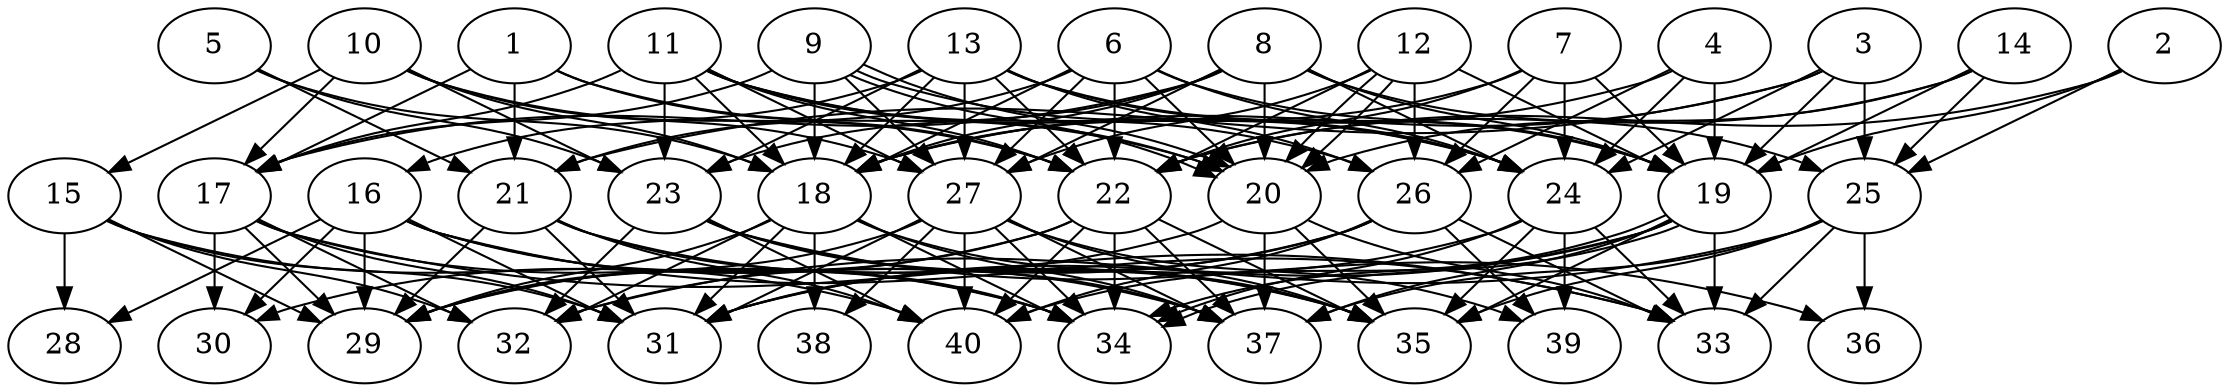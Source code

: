 // DAG automatically generated by daggen at Thu Oct  3 14:06:50 2019
// ./daggen --dot -n 40 --ccr 0.4 --fat 0.7 --regular 0.9 --density 0.7 --mindata 5242880 --maxdata 52428800 
digraph G {
  1 [size="125475840", alpha="0.11", expect_size="50190336"] 
  1 -> 17 [size ="50190336"]
  1 -> 20 [size ="50190336"]
  1 -> 21 [size ="50190336"]
  1 -> 22 [size ="50190336"]
  2 [size="107550720", alpha="0.02", expect_size="43020288"] 
  2 -> 19 [size ="43020288"]
  2 -> 22 [size ="43020288"]
  2 -> 25 [size ="43020288"]
  3 [size="23585280", alpha="0.02", expect_size="9434112"] 
  3 -> 18 [size ="9434112"]
  3 -> 19 [size ="9434112"]
  3 -> 21 [size ="9434112"]
  3 -> 24 [size ="9434112"]
  3 -> 25 [size ="9434112"]
  4 [size="88491520", alpha="0.09", expect_size="35396608"] 
  4 -> 18 [size ="35396608"]
  4 -> 19 [size ="35396608"]
  4 -> 24 [size ="35396608"]
  4 -> 26 [size ="35396608"]
  5 [size="61473280", alpha="0.19", expect_size="24589312"] 
  5 -> 18 [size ="24589312"]
  5 -> 21 [size ="24589312"]
  5 -> 23 [size ="24589312"]
  6 [size="74654720", alpha="0.15", expect_size="29861888"] 
  6 -> 18 [size ="29861888"]
  6 -> 19 [size ="29861888"]
  6 -> 20 [size ="29861888"]
  6 -> 21 [size ="29861888"]
  6 -> 22 [size ="29861888"]
  6 -> 24 [size ="29861888"]
  6 -> 27 [size ="29861888"]
  7 [size="63178240", alpha="0.16", expect_size="25271296"] 
  7 -> 18 [size ="25271296"]
  7 -> 19 [size ="25271296"]
  7 -> 22 [size ="25271296"]
  7 -> 24 [size ="25271296"]
  7 -> 26 [size ="25271296"]
  8 [size="90659840", alpha="0.11", expect_size="36263936"] 
  8 -> 17 [size ="36263936"]
  8 -> 18 [size ="36263936"]
  8 -> 19 [size ="36263936"]
  8 -> 20 [size ="36263936"]
  8 -> 23 [size ="36263936"]
  8 -> 24 [size ="36263936"]
  8 -> 25 [size ="36263936"]
  8 -> 27 [size ="36263936"]
  9 [size="50716160", alpha="0.14", expect_size="20286464"] 
  9 -> 17 [size ="20286464"]
  9 -> 18 [size ="20286464"]
  9 -> 20 [size ="20286464"]
  9 -> 20 [size ="20286464"]
  9 -> 24 [size ="20286464"]
  9 -> 27 [size ="20286464"]
  10 [size="82979840", alpha="0.11", expect_size="33191936"] 
  10 -> 15 [size ="33191936"]
  10 -> 17 [size ="33191936"]
  10 -> 18 [size ="33191936"]
  10 -> 22 [size ="33191936"]
  10 -> 23 [size ="33191936"]
  10 -> 27 [size ="33191936"]
  11 [size="47631360", alpha="0.02", expect_size="19052544"] 
  11 -> 17 [size ="19052544"]
  11 -> 18 [size ="19052544"]
  11 -> 20 [size ="19052544"]
  11 -> 22 [size ="19052544"]
  11 -> 23 [size ="19052544"]
  11 -> 24 [size ="19052544"]
  11 -> 26 [size ="19052544"]
  11 -> 27 [size ="19052544"]
  12 [size="113341440", alpha="0.19", expect_size="45336576"] 
  12 -> 19 [size ="45336576"]
  12 -> 20 [size ="45336576"]
  12 -> 20 [size ="45336576"]
  12 -> 22 [size ="45336576"]
  12 -> 26 [size ="45336576"]
  12 -> 27 [size ="45336576"]
  13 [size="125634560", alpha="0.03", expect_size="50253824"] 
  13 -> 16 [size ="50253824"]
  13 -> 18 [size ="50253824"]
  13 -> 19 [size ="50253824"]
  13 -> 22 [size ="50253824"]
  13 -> 23 [size ="50253824"]
  13 -> 24 [size ="50253824"]
  13 -> 26 [size ="50253824"]
  13 -> 27 [size ="50253824"]
  14 [size="20654080", alpha="0.07", expect_size="8261632"] 
  14 -> 19 [size ="8261632"]
  14 -> 20 [size ="8261632"]
  14 -> 22 [size ="8261632"]
  14 -> 25 [size ="8261632"]
  15 [size="73653760", alpha="0.07", expect_size="29461504"] 
  15 -> 28 [size ="29461504"]
  15 -> 29 [size ="29461504"]
  15 -> 31 [size ="29461504"]
  15 -> 32 [size ="29461504"]
  15 -> 40 [size ="29461504"]
  16 [size="67340800", alpha="0.09", expect_size="26936320"] 
  16 -> 28 [size ="26936320"]
  16 -> 29 [size ="26936320"]
  16 -> 30 [size ="26936320"]
  16 -> 31 [size ="26936320"]
  16 -> 33 [size ="26936320"]
  16 -> 34 [size ="26936320"]
  16 -> 37 [size ="26936320"]
  17 [size="38284800", alpha="0.19", expect_size="15313920"] 
  17 -> 29 [size ="15313920"]
  17 -> 30 [size ="15313920"]
  17 -> 31 [size ="15313920"]
  17 -> 32 [size ="15313920"]
  17 -> 33 [size ="15313920"]
  17 -> 34 [size ="15313920"]
  18 [size="16153600", alpha="0.08", expect_size="6461440"] 
  18 -> 29 [size ="6461440"]
  18 -> 31 [size ="6461440"]
  18 -> 32 [size ="6461440"]
  18 -> 34 [size ="6461440"]
  18 -> 35 [size ="6461440"]
  18 -> 37 [size ="6461440"]
  18 -> 38 [size ="6461440"]
  19 [size="78261760", alpha="0.06", expect_size="31304704"] 
  19 -> 31 [size ="31304704"]
  19 -> 33 [size ="31304704"]
  19 -> 34 [size ="31304704"]
  19 -> 34 [size ="31304704"]
  19 -> 35 [size ="31304704"]
  19 -> 37 [size ="31304704"]
  19 -> 40 [size ="31304704"]
  20 [size="41085440", alpha="0.04", expect_size="16434176"] 
  20 -> 29 [size ="16434176"]
  20 -> 33 [size ="16434176"]
  20 -> 35 [size ="16434176"]
  20 -> 37 [size ="16434176"]
  21 [size="104296960", alpha="0.00", expect_size="41718784"] 
  21 -> 29 [size ="41718784"]
  21 -> 31 [size ="41718784"]
  21 -> 34 [size ="41718784"]
  21 -> 35 [size ="41718784"]
  21 -> 40 [size ="41718784"]
  22 [size="118428160", alpha="0.13", expect_size="47371264"] 
  22 -> 29 [size ="47371264"]
  22 -> 30 [size ="47371264"]
  22 -> 34 [size ="47371264"]
  22 -> 35 [size ="47371264"]
  22 -> 37 [size ="47371264"]
  22 -> 40 [size ="47371264"]
  23 [size="114967040", alpha="0.07", expect_size="45986816"] 
  23 -> 32 [size ="45986816"]
  23 -> 35 [size ="45986816"]
  23 -> 36 [size ="45986816"]
  23 -> 37 [size ="45986816"]
  23 -> 40 [size ="45986816"]
  24 [size="15974400", alpha="0.14", expect_size="6389760"] 
  24 -> 31 [size ="6389760"]
  24 -> 33 [size ="6389760"]
  24 -> 34 [size ="6389760"]
  24 -> 35 [size ="6389760"]
  24 -> 39 [size ="6389760"]
  25 [size="59888640", alpha="0.09", expect_size="23955456"] 
  25 -> 32 [size ="23955456"]
  25 -> 33 [size ="23955456"]
  25 -> 35 [size ="23955456"]
  25 -> 36 [size ="23955456"]
  25 -> 37 [size ="23955456"]
  26 [size="102940160", alpha="0.15", expect_size="41176064"] 
  26 -> 31 [size ="41176064"]
  26 -> 32 [size ="41176064"]
  26 -> 33 [size ="41176064"]
  26 -> 39 [size ="41176064"]
  26 -> 40 [size ="41176064"]
  27 [size="39459840", alpha="0.09", expect_size="15783936"] 
  27 -> 29 [size ="15783936"]
  27 -> 31 [size ="15783936"]
  27 -> 34 [size ="15783936"]
  27 -> 35 [size ="15783936"]
  27 -> 37 [size ="15783936"]
  27 -> 38 [size ="15783936"]
  27 -> 39 [size ="15783936"]
  27 -> 40 [size ="15783936"]
  28 [size="34895360", alpha="0.16", expect_size="13958144"] 
  29 [size="79641600", alpha="0.10", expect_size="31856640"] 
  30 [size="117552640", alpha="0.15", expect_size="47021056"] 
  31 [size="21875200", alpha="0.06", expect_size="8750080"] 
  32 [size="22942720", alpha="0.15", expect_size="9177088"] 
  33 [size="97233920", alpha="0.02", expect_size="38893568"] 
  34 [size="19299840", alpha="0.11", expect_size="7719936"] 
  35 [size="100454400", alpha="0.10", expect_size="40181760"] 
  36 [size="35169280", alpha="0.18", expect_size="14067712"] 
  37 [size="120921600", alpha="0.10", expect_size="48368640"] 
  38 [size="53888000", alpha="0.03", expect_size="21555200"] 
  39 [size="29593600", alpha="0.07", expect_size="11837440"] 
  40 [size="85644800", alpha="0.16", expect_size="34257920"] 
}
